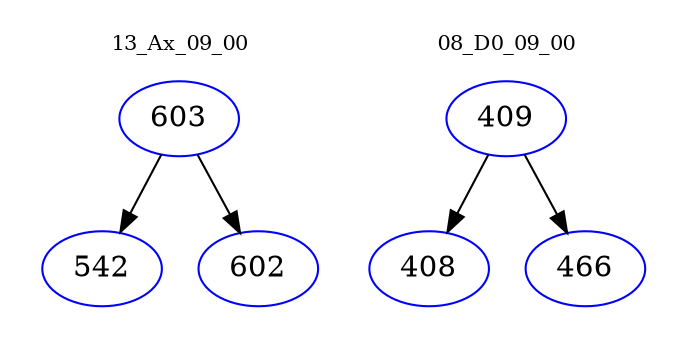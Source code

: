 digraph{
subgraph cluster_0 {
color = white
label = "13_Ax_09_00";
fontsize=10;
T0_603 [label="603", color="blue"]
T0_603 -> T0_542 [color="black"]
T0_542 [label="542", color="blue"]
T0_603 -> T0_602 [color="black"]
T0_602 [label="602", color="blue"]
}
subgraph cluster_1 {
color = white
label = "08_D0_09_00";
fontsize=10;
T1_409 [label="409", color="blue"]
T1_409 -> T1_408 [color="black"]
T1_408 [label="408", color="blue"]
T1_409 -> T1_466 [color="black"]
T1_466 [label="466", color="blue"]
}
}

